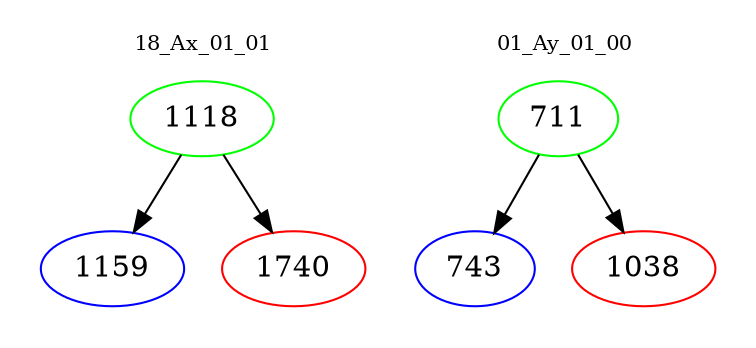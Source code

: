 digraph{
subgraph cluster_0 {
color = white
label = "18_Ax_01_01";
fontsize=10;
T0_1118 [label="1118", color="green"]
T0_1118 -> T0_1159 [color="black"]
T0_1159 [label="1159", color="blue"]
T0_1118 -> T0_1740 [color="black"]
T0_1740 [label="1740", color="red"]
}
subgraph cluster_1 {
color = white
label = "01_Ay_01_00";
fontsize=10;
T1_711 [label="711", color="green"]
T1_711 -> T1_743 [color="black"]
T1_743 [label="743", color="blue"]
T1_711 -> T1_1038 [color="black"]
T1_1038 [label="1038", color="red"]
}
}
